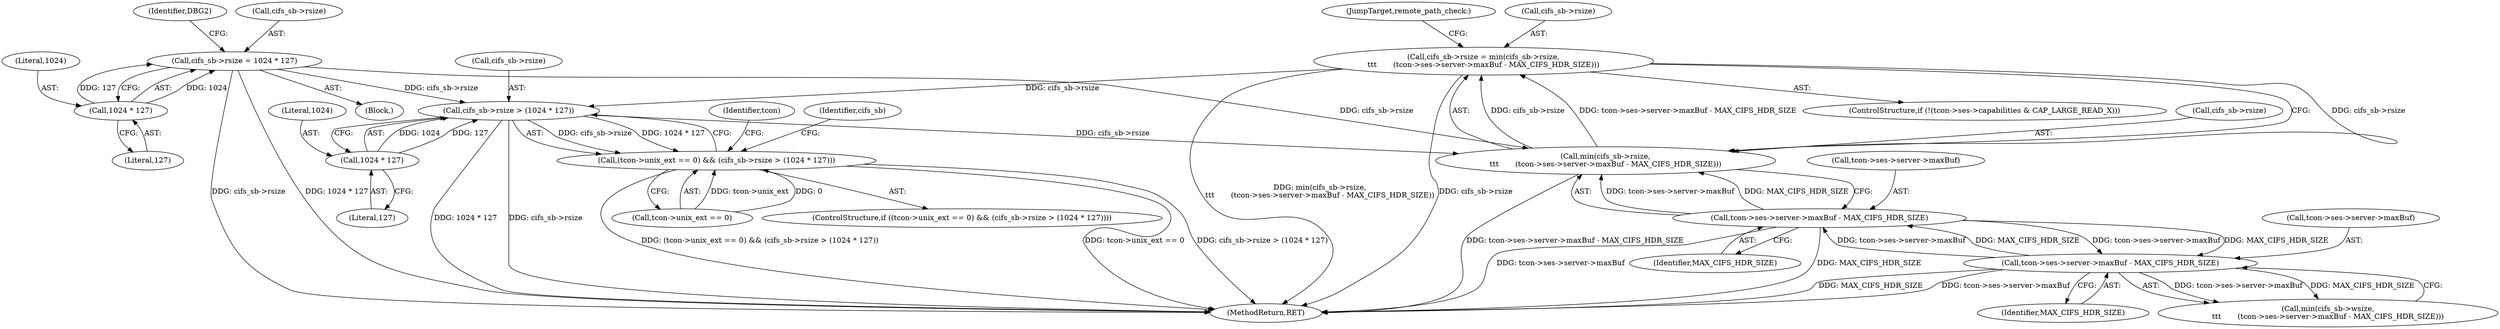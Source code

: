 digraph "0_linux_70945643722ffeac779d2529a348f99567fa5c33@integer" {
"1000460" [label="(Call,cifs_sb->rsize = min(cifs_sb->rsize,\n\t\t\t       (tcon->ses->server->maxBuf - MAX_CIFS_HDR_SIZE)))"];
"1000464" [label="(Call,min(cifs_sb->rsize,\n\t\t\t       (tcon->ses->server->maxBuf - MAX_CIFS_HDR_SIZE)))"];
"1000460" [label="(Call,cifs_sb->rsize = min(cifs_sb->rsize,\n\t\t\t       (tcon->ses->server->maxBuf - MAX_CIFS_HDR_SIZE)))"];
"1000407" [label="(Call,cifs_sb->rsize > (1024 * 127))"];
"1000415" [label="(Call,cifs_sb->rsize = 1024 * 127)"];
"1000419" [label="(Call,1024 * 127)"];
"1000411" [label="(Call,1024 * 127)"];
"1000468" [label="(Call,tcon->ses->server->maxBuf - MAX_CIFS_HDR_SIZE)"];
"1000442" [label="(Call,tcon->ses->server->maxBuf - MAX_CIFS_HDR_SIZE)"];
"1000401" [label="(Call,(tcon->unix_ext == 0) && (cifs_sb->rsize > (1024 * 127)))"];
"1000421" [label="(Literal,127)"];
"1000469" [label="(Call,tcon->ses->server->maxBuf)"];
"1000438" [label="(Call,min(cifs_sb->wsize,\n\t\t\t       (tcon->ses->server->maxBuf - MAX_CIFS_HDR_SIZE)))"];
"1000460" [label="(Call,cifs_sb->rsize = min(cifs_sb->rsize,\n\t\t\t       (tcon->ses->server->maxBuf - MAX_CIFS_HDR_SIZE)))"];
"1000414" [label="(Block,)"];
"1000417" [label="(Identifier,cifs_sb)"];
"1000413" [label="(Literal,127)"];
"1000423" [label="(Identifier,DBG2)"];
"1000419" [label="(Call,1024 * 127)"];
"1000400" [label="(ControlStructure,if ((tcon->unix_ext == 0) && (cifs_sb->rsize > (1024 * 127))))"];
"1000763" [label="(MethodReturn,RET)"];
"1000408" [label="(Call,cifs_sb->rsize)"];
"1000416" [label="(Call,cifs_sb->rsize)"];
"1000451" [label="(ControlStructure,if (!(tcon->ses->capabilities & CAP_LARGE_READ_X)))"];
"1000476" [label="(Identifier,MAX_CIFS_HDR_SIZE)"];
"1000415" [label="(Call,cifs_sb->rsize = 1024 * 127)"];
"1000420" [label="(Literal,1024)"];
"1000401" [label="(Call,(tcon->unix_ext == 0) && (cifs_sb->rsize > (1024 * 127)))"];
"1000477" [label="(JumpTarget,remote_path_check:)"];
"1000411" [label="(Call,1024 * 127)"];
"1000402" [label="(Call,tcon->unix_ext == 0)"];
"1000465" [label="(Call,cifs_sb->rsize)"];
"1000468" [label="(Call,tcon->ses->server->maxBuf - MAX_CIFS_HDR_SIZE)"];
"1000450" [label="(Identifier,MAX_CIFS_HDR_SIZE)"];
"1000442" [label="(Call,tcon->ses->server->maxBuf - MAX_CIFS_HDR_SIZE)"];
"1000464" [label="(Call,min(cifs_sb->rsize,\n\t\t\t       (tcon->ses->server->maxBuf - MAX_CIFS_HDR_SIZE)))"];
"1000430" [label="(Identifier,tcon)"];
"1000461" [label="(Call,cifs_sb->rsize)"];
"1000407" [label="(Call,cifs_sb->rsize > (1024 * 127))"];
"1000443" [label="(Call,tcon->ses->server->maxBuf)"];
"1000412" [label="(Literal,1024)"];
"1000460" -> "1000451"  [label="AST: "];
"1000460" -> "1000464"  [label="CFG: "];
"1000461" -> "1000460"  [label="AST: "];
"1000464" -> "1000460"  [label="AST: "];
"1000477" -> "1000460"  [label="CFG: "];
"1000460" -> "1000763"  [label="DDG: cifs_sb->rsize"];
"1000460" -> "1000763"  [label="DDG: min(cifs_sb->rsize,\n\t\t\t       (tcon->ses->server->maxBuf - MAX_CIFS_HDR_SIZE))"];
"1000460" -> "1000407"  [label="DDG: cifs_sb->rsize"];
"1000464" -> "1000460"  [label="DDG: cifs_sb->rsize"];
"1000464" -> "1000460"  [label="DDG: tcon->ses->server->maxBuf - MAX_CIFS_HDR_SIZE"];
"1000460" -> "1000464"  [label="DDG: cifs_sb->rsize"];
"1000464" -> "1000468"  [label="CFG: "];
"1000465" -> "1000464"  [label="AST: "];
"1000468" -> "1000464"  [label="AST: "];
"1000464" -> "1000763"  [label="DDG: tcon->ses->server->maxBuf - MAX_CIFS_HDR_SIZE"];
"1000407" -> "1000464"  [label="DDG: cifs_sb->rsize"];
"1000415" -> "1000464"  [label="DDG: cifs_sb->rsize"];
"1000468" -> "1000464"  [label="DDG: tcon->ses->server->maxBuf"];
"1000468" -> "1000464"  [label="DDG: MAX_CIFS_HDR_SIZE"];
"1000407" -> "1000401"  [label="AST: "];
"1000407" -> "1000411"  [label="CFG: "];
"1000408" -> "1000407"  [label="AST: "];
"1000411" -> "1000407"  [label="AST: "];
"1000401" -> "1000407"  [label="CFG: "];
"1000407" -> "1000763"  [label="DDG: 1024 * 127"];
"1000407" -> "1000763"  [label="DDG: cifs_sb->rsize"];
"1000407" -> "1000401"  [label="DDG: cifs_sb->rsize"];
"1000407" -> "1000401"  [label="DDG: 1024 * 127"];
"1000415" -> "1000407"  [label="DDG: cifs_sb->rsize"];
"1000411" -> "1000407"  [label="DDG: 1024"];
"1000411" -> "1000407"  [label="DDG: 127"];
"1000415" -> "1000414"  [label="AST: "];
"1000415" -> "1000419"  [label="CFG: "];
"1000416" -> "1000415"  [label="AST: "];
"1000419" -> "1000415"  [label="AST: "];
"1000423" -> "1000415"  [label="CFG: "];
"1000415" -> "1000763"  [label="DDG: cifs_sb->rsize"];
"1000415" -> "1000763"  [label="DDG: 1024 * 127"];
"1000419" -> "1000415"  [label="DDG: 1024"];
"1000419" -> "1000415"  [label="DDG: 127"];
"1000419" -> "1000421"  [label="CFG: "];
"1000420" -> "1000419"  [label="AST: "];
"1000421" -> "1000419"  [label="AST: "];
"1000411" -> "1000413"  [label="CFG: "];
"1000412" -> "1000411"  [label="AST: "];
"1000413" -> "1000411"  [label="AST: "];
"1000468" -> "1000476"  [label="CFG: "];
"1000469" -> "1000468"  [label="AST: "];
"1000476" -> "1000468"  [label="AST: "];
"1000468" -> "1000763"  [label="DDG: MAX_CIFS_HDR_SIZE"];
"1000468" -> "1000763"  [label="DDG: tcon->ses->server->maxBuf"];
"1000468" -> "1000442"  [label="DDG: tcon->ses->server->maxBuf"];
"1000468" -> "1000442"  [label="DDG: MAX_CIFS_HDR_SIZE"];
"1000442" -> "1000468"  [label="DDG: tcon->ses->server->maxBuf"];
"1000442" -> "1000468"  [label="DDG: MAX_CIFS_HDR_SIZE"];
"1000442" -> "1000438"  [label="AST: "];
"1000442" -> "1000450"  [label="CFG: "];
"1000443" -> "1000442"  [label="AST: "];
"1000450" -> "1000442"  [label="AST: "];
"1000438" -> "1000442"  [label="CFG: "];
"1000442" -> "1000763"  [label="DDG: tcon->ses->server->maxBuf"];
"1000442" -> "1000763"  [label="DDG: MAX_CIFS_HDR_SIZE"];
"1000442" -> "1000438"  [label="DDG: tcon->ses->server->maxBuf"];
"1000442" -> "1000438"  [label="DDG: MAX_CIFS_HDR_SIZE"];
"1000401" -> "1000400"  [label="AST: "];
"1000401" -> "1000402"  [label="CFG: "];
"1000402" -> "1000401"  [label="AST: "];
"1000417" -> "1000401"  [label="CFG: "];
"1000430" -> "1000401"  [label="CFG: "];
"1000401" -> "1000763"  [label="DDG: (tcon->unix_ext == 0) && (cifs_sb->rsize > (1024 * 127))"];
"1000401" -> "1000763"  [label="DDG: tcon->unix_ext == 0"];
"1000401" -> "1000763"  [label="DDG: cifs_sb->rsize > (1024 * 127)"];
"1000402" -> "1000401"  [label="DDG: tcon->unix_ext"];
"1000402" -> "1000401"  [label="DDG: 0"];
}
